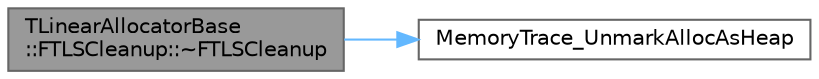 digraph "TLinearAllocatorBase::FTLSCleanup::~FTLSCleanup"
{
 // INTERACTIVE_SVG=YES
 // LATEX_PDF_SIZE
  bgcolor="transparent";
  edge [fontname=Helvetica,fontsize=10,labelfontname=Helvetica,labelfontsize=10];
  node [fontname=Helvetica,fontsize=10,shape=box,height=0.2,width=0.4];
  rankdir="LR";
  Node1 [id="Node000001",label="TLinearAllocatorBase\l::FTLSCleanup::~FTLSCleanup",height=0.2,width=0.4,color="gray40", fillcolor="grey60", style="filled", fontcolor="black",tooltip=" "];
  Node1 -> Node2 [id="edge1_Node000001_Node000002",color="steelblue1",style="solid",tooltip=" "];
  Node2 [id="Node000002",label="MemoryTrace_UnmarkAllocAsHeap",height=0.2,width=0.4,color="grey40", fillcolor="white", style="filled",URL="$da/dd7/MemoryTrace_8h.html#ad8eff356ab1c6501483e20fa65bf5639",tooltip=" "];
}
